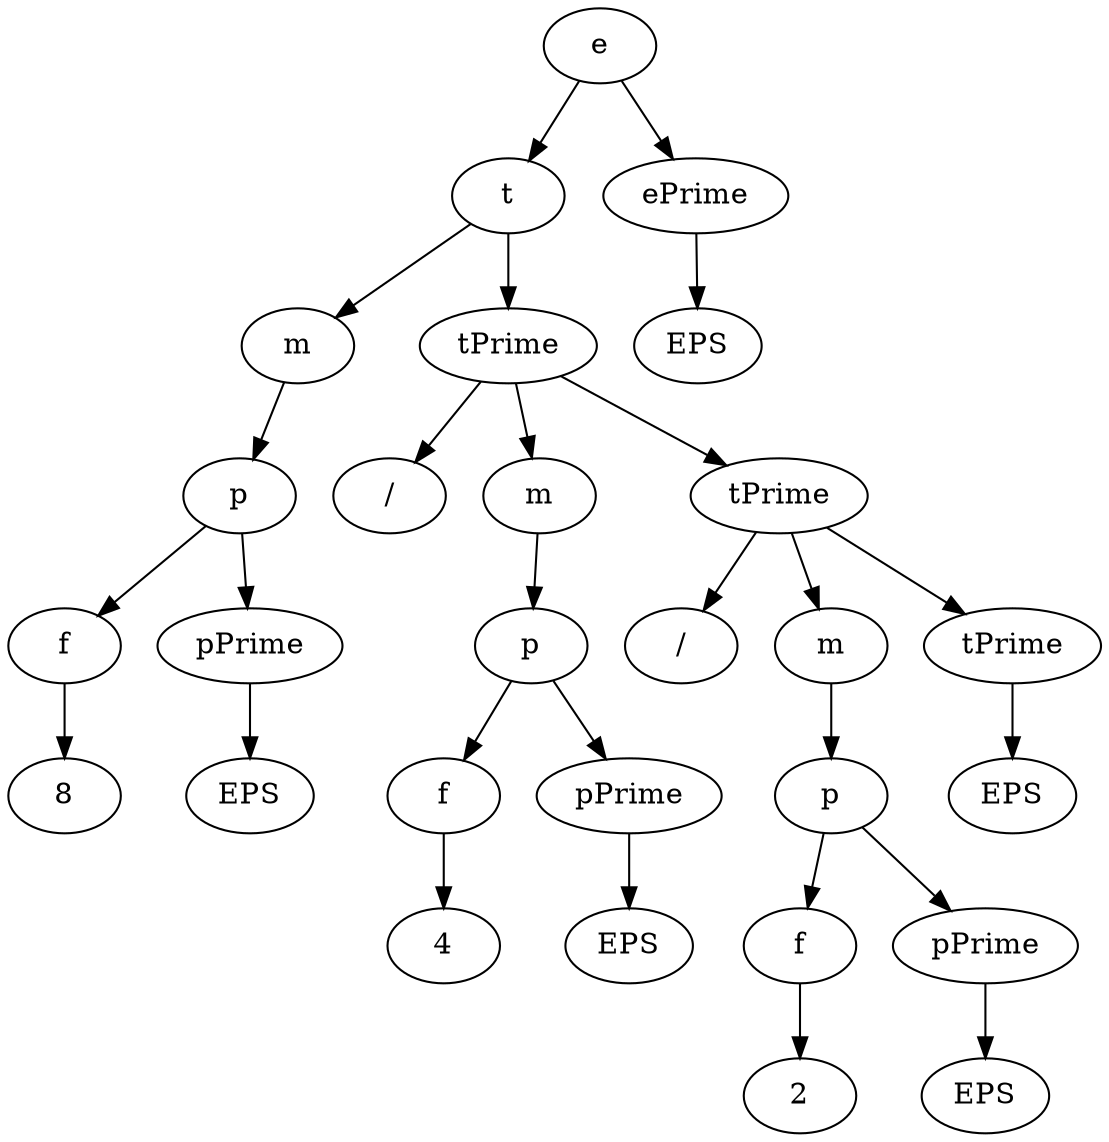 digraph {
	0 [label="e"]
	0 -> 1
	0 -> 2
	1 [label="t"]
	1 -> 3
	1 -> 4
	2 [label="ePrime"]
	2 -> 5
	3 [label="m"]
	3 -> 6
	4 [label="tPrime"]
	4 -> 7
	4 -> 8
	4 -> 9
	5 [label="EPS"]
	6 [label="p"]
	6 -> 10
	6 -> 11
	7 [label="/"]
	8 [label="m"]
	8 -> 12
	9 [label="tPrime"]
	9 -> 13
	9 -> 14
	9 -> 15
	10 [label="f"]
	10 -> 16
	11 [label="pPrime"]
	11 -> 17
	12 [label="p"]
	12 -> 18
	12 -> 19
	13 [label="/"]
	14 [label="m"]
	14 -> 20
	15 [label="tPrime"]
	15 -> 21
	16 [label="8"]
	17 [label="EPS"]
	18 [label="f"]
	18 -> 22
	19 [label="pPrime"]
	19 -> 23
	20 [label="p"]
	20 -> 24
	20 -> 25
	21 [label="EPS"]
	22 [label="4"]
	23 [label="EPS"]
	24 [label="f"]
	24 -> 26
	25 [label="pPrime"]
	25 -> 27
	26 [label="2"]
	27 [label="EPS"]
}